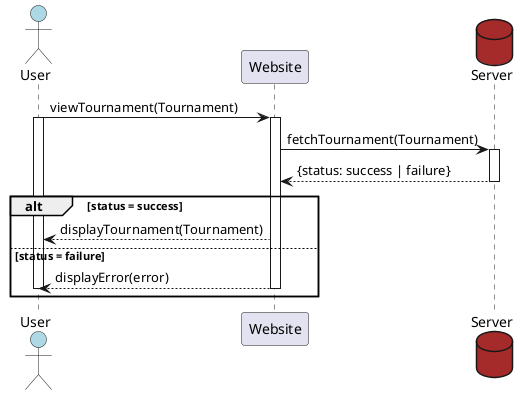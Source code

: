 @startuml User View
actor User #LightBlue
participant Website
database Server #Brown

User->Website: viewTournament(Tournament)
activate User
activate Website
Website->Server: fetchTournament(Tournament)
activate Server
Server-->Website: {status: success | failure}
deactivate Server
alt status = success
Website-->User: displayTournament(Tournament)
else status = failure 
Website-->User: displayError(error)
deactivate User
deactivate Website
end

@enduml

